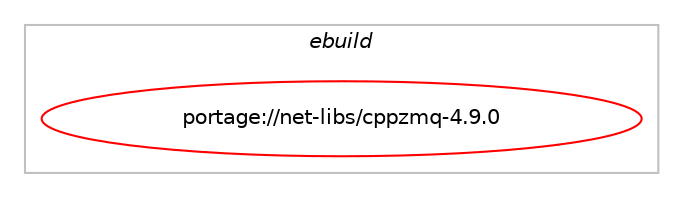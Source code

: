 digraph prolog {

# *************
# Graph options
# *************

newrank=true;
concentrate=true;
compound=true;
graph [rankdir=LR,fontname=Helvetica,fontsize=10,ranksep=1.5];#, ranksep=2.5, nodesep=0.2];
edge  [arrowhead=vee];
node  [fontname=Helvetica,fontsize=10];

# **********
# The ebuild
# **********

subgraph cluster_leftcol {
color=gray;
label=<<i>ebuild</i>>;
id [label="portage://net-libs/cppzmq-4.9.0", color=red, width=4, href="../net-libs/cppzmq-4.9.0.svg"];
}

# ****************
# The dependencies
# ****************

subgraph cluster_midcol {
color=gray;
label=<<i>dependencies</i>>;
subgraph cluster_compile {
fillcolor="#eeeeee";
style=filled;
label=<<i>compile</i>>;
# *** BEGIN UNKNOWN DEPENDENCY TYPE (TODO) ***
# id -> equal(use_conditional_group(positive,test,portage://net-libs/cppzmq-4.9.0,[package_dependency(portage://net-libs/cppzmq-4.9.0,install,no,dev-cpp,catch,equal,[2*,,,2*],[],[])]))
# *** END UNKNOWN DEPENDENCY TYPE (TODO) ***

# *** BEGIN UNKNOWN DEPENDENCY TYPE (TODO) ***
# id -> equal(package_dependency(portage://net-libs/cppzmq-4.9.0,install,no,net-libs,zeromq,greaterequal,[4.3.1,,,4.3.1],[],[]))
# *** END UNKNOWN DEPENDENCY TYPE (TODO) ***

}
subgraph cluster_compileandrun {
fillcolor="#eeeeee";
style=filled;
label=<<i>compile and run</i>>;
}
subgraph cluster_run {
fillcolor="#eeeeee";
style=filled;
label=<<i>run</i>>;
# *** BEGIN UNKNOWN DEPENDENCY TYPE (TODO) ***
# id -> equal(package_dependency(portage://net-libs/cppzmq-4.9.0,run,no,net-libs,zeromq,greaterequal,[4.3.1,,,4.3.1],[],[]))
# *** END UNKNOWN DEPENDENCY TYPE (TODO) ***

}
}

# **************
# The candidates
# **************

subgraph cluster_choices {
rank=same;
color=gray;
label=<<i>candidates</i>>;

}

}
